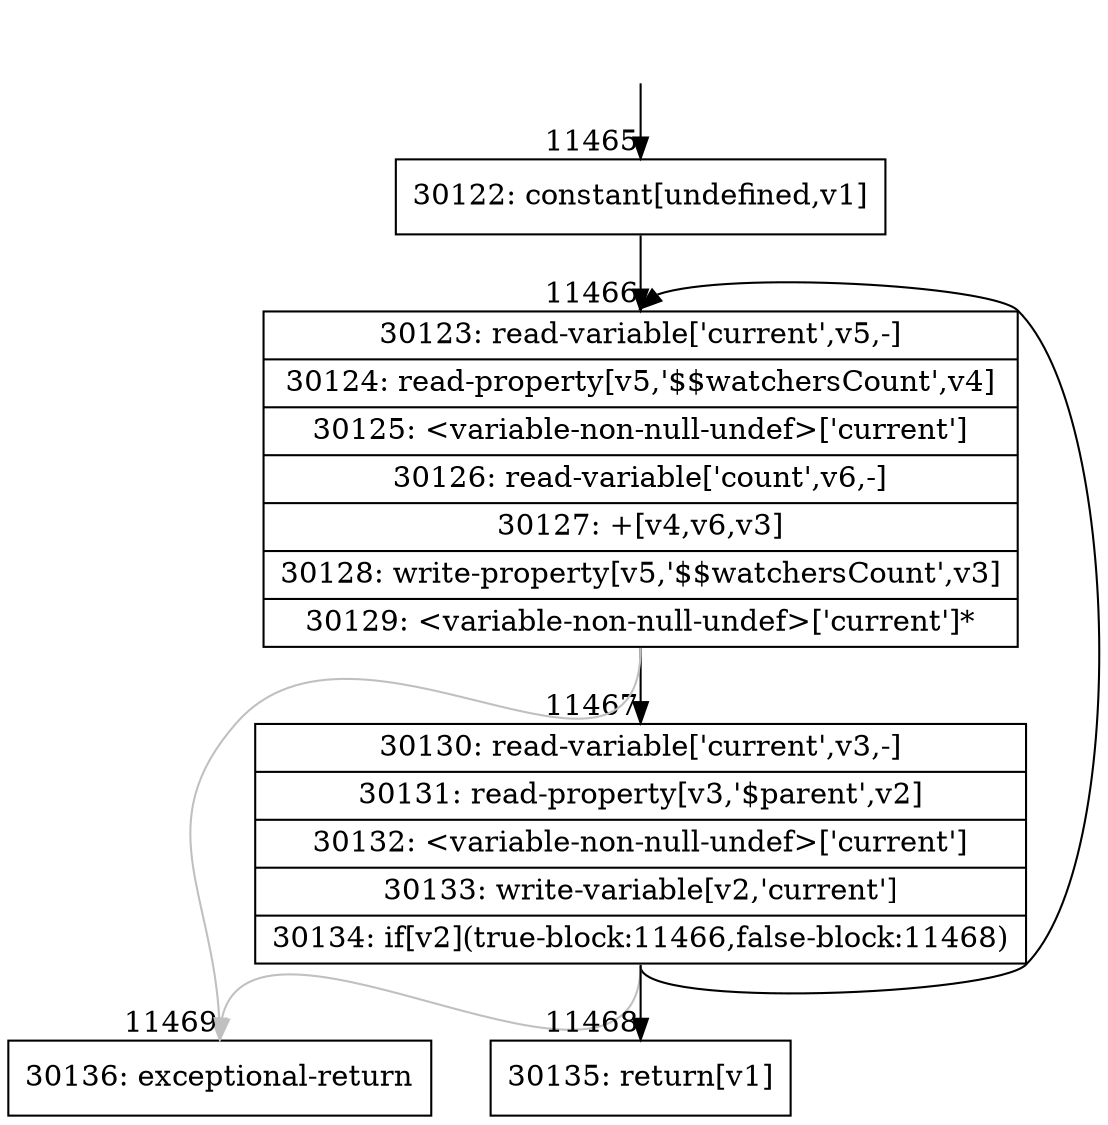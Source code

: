 digraph {
rankdir="TD"
BB_entry882[shape=none,label=""];
BB_entry882 -> BB11465 [tailport=s, headport=n, headlabel="    11465"]
BB11465 [shape=record label="{30122: constant[undefined,v1]}" ] 
BB11465 -> BB11466 [tailport=s, headport=n, headlabel="      11466"]
BB11466 [shape=record label="{30123: read-variable['current',v5,-]|30124: read-property[v5,'$$watchersCount',v4]|30125: \<variable-non-null-undef\>['current']|30126: read-variable['count',v6,-]|30127: +[v4,v6,v3]|30128: write-property[v5,'$$watchersCount',v3]|30129: \<variable-non-null-undef\>['current']*}" ] 
BB11466 -> BB11467 [tailport=s, headport=n, headlabel="      11467"]
BB11466 -> BB11469 [tailport=s, headport=n, color=gray, headlabel="      11469"]
BB11467 [shape=record label="{30130: read-variable['current',v3,-]|30131: read-property[v3,'$parent',v2]|30132: \<variable-non-null-undef\>['current']|30133: write-variable[v2,'current']|30134: if[v2](true-block:11466,false-block:11468)}" ] 
BB11467 -> BB11466 [tailport=s, headport=n]
BB11467 -> BB11468 [tailport=s, headport=n, headlabel="      11468"]
BB11467 -> BB11469 [tailport=s, headport=n, color=gray]
BB11468 [shape=record label="{30135: return[v1]}" ] 
BB11469 [shape=record label="{30136: exceptional-return}" ] 
//#$~ 16215
}
